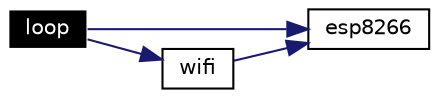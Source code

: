 digraph G
{
  edge [fontname="Helvetica",fontsize=10,labelfontname="Helvetica",labelfontsize=10];
  node [fontname="Helvetica",fontsize=10,shape=record];
  rankdir=LR;
  Node1 [label="loop",height=0.2,width=0.4,color="white", fillcolor="black", style="filled" fontcolor="white"];
  Node1 -> Node2 [color="midnightblue",fontsize=10,style="solid"];
  Node2 [label="esp8266",height=0.2,width=0.4,color="black", fillcolor="white", style="filled",URL="$wifi_01setup_012_8c.html#84acb83d0d23cbcd7a6e88593eaabb9b"];
  Node1 -> Node3 [color="midnightblue",fontsize=10,style="solid"];
  Node3 [label="wifi",height=0.2,width=0.4,color="black", fillcolor="white", style="filled",URL="$wifi_01setup_012_8c.html#d0e9a40529b04928cb2dbd0a723a232f"];
  Node3 -> Node2 [color="midnightblue",fontsize=10,style="solid"];
}
